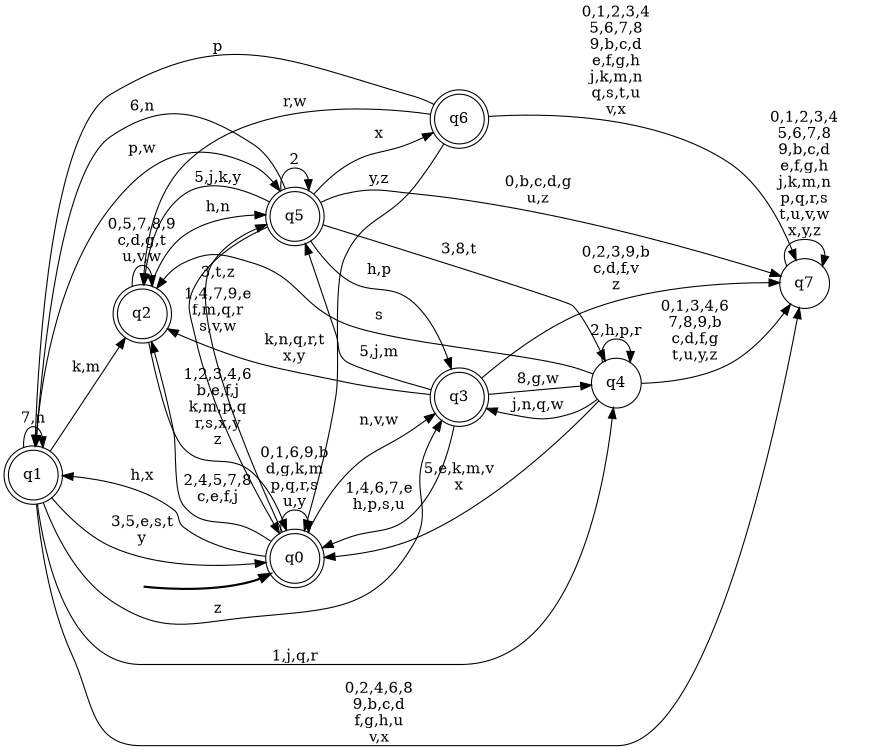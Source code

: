 digraph BlueStar {
__start0 [style = invis, shape = none, label = "", width = 0, height = 0];

rankdir=LR;
size="8,5";

s0 [style="rounded,filled", color="black", fillcolor="white" shape="doublecircle", label="q0"];
s1 [style="rounded,filled", color="black", fillcolor="white" shape="doublecircle", label="q1"];
s2 [style="rounded,filled", color="black", fillcolor="white" shape="doublecircle", label="q2"];
s3 [style="rounded,filled", color="black", fillcolor="white" shape="doublecircle", label="q3"];
s4 [style="filled", color="black", fillcolor="white" shape="circle", label="q4"];
s5 [style="rounded,filled", color="black", fillcolor="white" shape="doublecircle", label="q5"];
s6 [style="rounded,filled", color="black", fillcolor="white" shape="doublecircle", label="q6"];
s7 [style="filled", color="black", fillcolor="white" shape="circle", label="q7"];
subgraph cluster_main { 
	graph [pad=".75", ranksep="0.15", nodesep="0.15"];
	 style=invis; 
	__start0 -> s0 [penwidth=2];
}
s0 -> s0 [label="0,1,6,9,b\nd,g,k,m\np,q,r,s\nu,y"];
s0 -> s1 [label="h,x"];
s0 -> s2 [label="2,4,5,7,8\nc,e,f,j"];
s0 -> s3 [label="n,v,w"];
s0 -> s5 [label="3,t,z"];
s1 -> s0 [label="3,5,e,s,t\ny"];
s1 -> s1 [label="7,n"];
s1 -> s2 [label="k,m"];
s1 -> s3 [label="z"];
s1 -> s4 [label="1,j,q,r"];
s1 -> s5 [label="p,w"];
s1 -> s7 [label="0,2,4,6,8\n9,b,c,d\nf,g,h,u\nv,x"];
s2 -> s0 [label="1,2,3,4,6\nb,e,f,j\nk,m,p,q\nr,s,x,y\nz"];
s2 -> s2 [label="0,5,7,8,9\nc,d,g,t\nu,v,w"];
s2 -> s5 [label="h,n"];
s3 -> s0 [label="1,4,6,7,e\nh,p,s,u"];
s3 -> s2 [label="k,n,q,r,t\nx,y"];
s3 -> s4 [label="8,g,w"];
s3 -> s5 [label="5,j,m"];
s3 -> s7 [label="0,2,3,9,b\nc,d,f,v\nz"];
s4 -> s0 [label="5,e,k,m,v\nx"];
s4 -> s2 [label="s"];
s4 -> s3 [label="j,n,q,w"];
s4 -> s4 [label="2,h,p,r"];
s4 -> s7 [label="0,1,3,4,6\n7,8,9,b\nc,d,f,g\nt,u,y,z"];
s5 -> s0 [label="1,4,7,9,e\nf,m,q,r\ns,v,w"];
s5 -> s1 [label="6,n"];
s5 -> s2 [label="5,j,k,y"];
s5 -> s3 [label="h,p"];
s5 -> s4 [label="3,8,t"];
s5 -> s5 [label="2"];
s5 -> s6 [label="x"];
s5 -> s7 [label="0,b,c,d,g\nu,z"];
s6 -> s0 [label="y,z"];
s6 -> s1 [label="p"];
s6 -> s2 [label="r,w"];
s6 -> s7 [label="0,1,2,3,4\n5,6,7,8\n9,b,c,d\ne,f,g,h\nj,k,m,n\nq,s,t,u\nv,x"];
s7 -> s7 [label="0,1,2,3,4\n5,6,7,8\n9,b,c,d\ne,f,g,h\nj,k,m,n\np,q,r,s\nt,u,v,w\nx,y,z"];

}